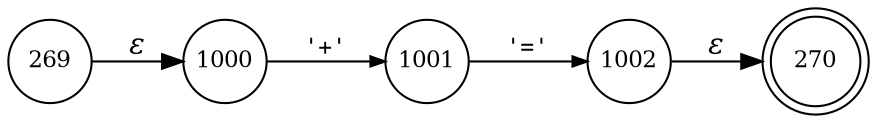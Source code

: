 digraph ATN {
rankdir=LR;
s270[fontsize=11, label="270", shape=doublecircle, fixedsize=true, width=.6];
s1000[fontsize=11,label="1000", shape=circle, fixedsize=true, width=.55, peripheries=1];
s1001[fontsize=11,label="1001", shape=circle, fixedsize=true, width=.55, peripheries=1];
s1002[fontsize=11,label="1002", shape=circle, fixedsize=true, width=.55, peripheries=1];
s269[fontsize=11,label="269", shape=circle, fixedsize=true, width=.55, peripheries=1];
s269 -> s1000 [fontname="Times-Italic", label="&epsilon;"];
s1000 -> s1001 [fontsize=11, fontname="Courier", arrowsize=.7, label = "'+'", arrowhead = normal];
s1001 -> s1002 [fontsize=11, fontname="Courier", arrowsize=.7, label = "'='", arrowhead = normal];
s1002 -> s270 [fontname="Times-Italic", label="&epsilon;"];
}